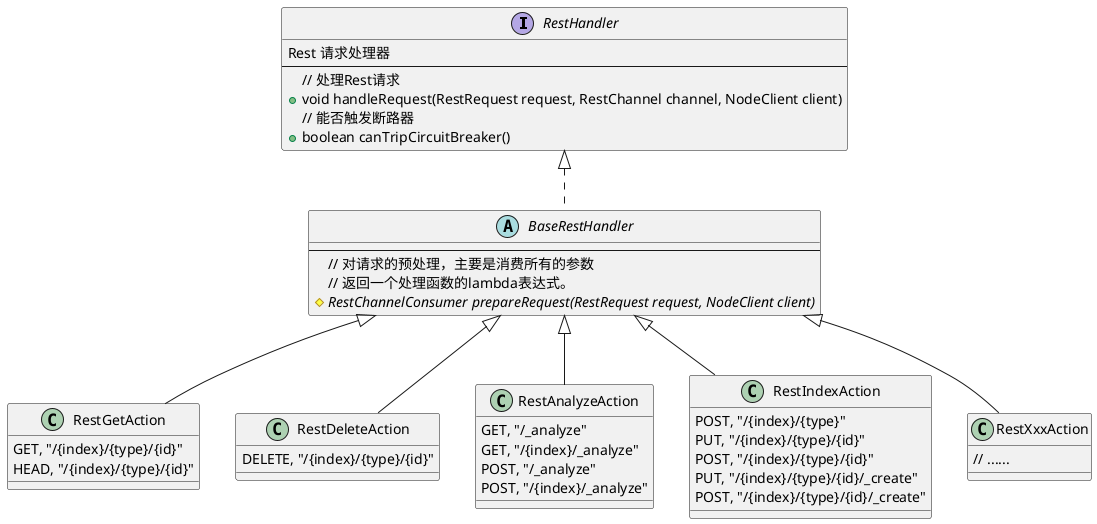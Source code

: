 @startuml
interface RestHandler{
    Rest 请求处理器
    --
    // 处理Rest请求
    +void handleRequest(RestRequest request, RestChannel channel, NodeClient client)
    // 能否触发断路器
    +boolean canTripCircuitBreaker()
}

abstract class BaseRestHandler implements RestHandler{
    --
    // 对请求的预处理，主要是消费所有的参数
    // 返回一个处理函数的lambda表达式。
    #{abstract} RestChannelConsumer prepareRequest(RestRequest request, NodeClient client)
}

class RestGetAction extends BaseRestHandler{
    GET, "/{index}/{type}/{id}"
    HEAD, "/{index}/{type}/{id}"
}

class RestDeleteAction extends BaseRestHandler{
    DELETE, "/{index}/{type}/{id}"
}

class RestAnalyzeAction extends BaseRestHandler{
    GET, "/_analyze"
    GET, "/{index}/_analyze"
    POST, "/_analyze"
    POST, "/{index}/_analyze"
}

class RestIndexAction extends BaseRestHandler {
    POST, "/{index}/{type}"
    PUT, "/{index}/{type}/{id}"
    POST, "/{index}/{type}/{id}"
    PUT, "/{index}/{type}/{id}/_create"
    POST, "/{index}/{type}/{id}/_create"
}

class RestXxxAction extends BaseRestHandler{
    // ......
}

@enduml